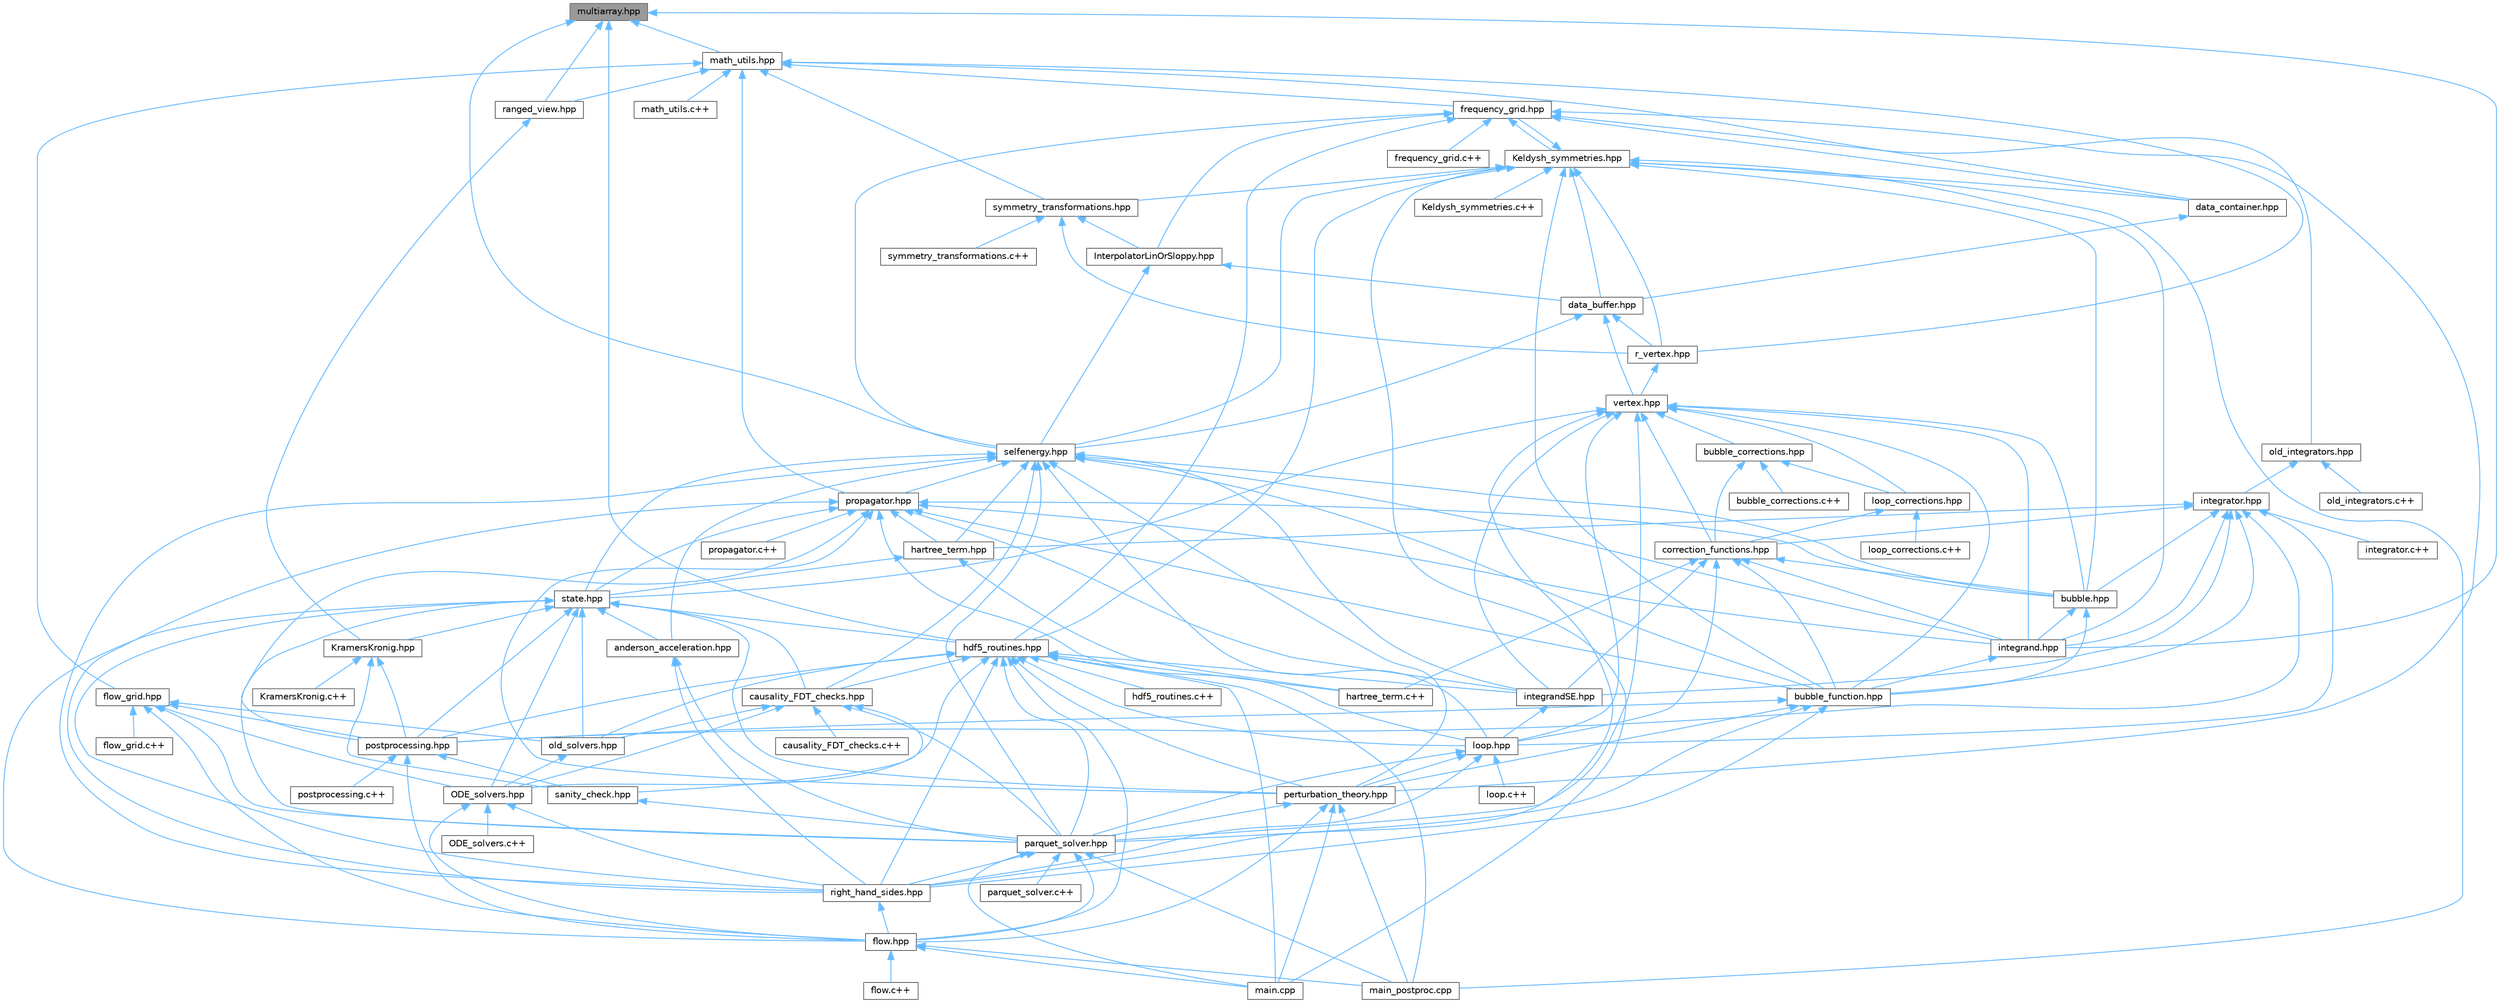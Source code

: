 digraph "multiarray.hpp"
{
 // INTERACTIVE_SVG=YES
 // LATEX_PDF_SIZE
  bgcolor="transparent";
  edge [fontname=Helvetica,fontsize=10,labelfontname=Helvetica,labelfontsize=10];
  node [fontname=Helvetica,fontsize=10,shape=box,height=0.2,width=0.4];
  Node1 [id="Node000001",label="multiarray.hpp",height=0.2,width=0.4,color="gray40", fillcolor="grey60", style="filled", fontcolor="black",tooltip=" "];
  Node1 -> Node2 [id="edge1_Node000001_Node000002",dir="back",color="steelblue1",style="solid",tooltip=" "];
  Node2 [id="Node000002",label="hdf5_routines.hpp",height=0.2,width=0.4,color="grey40", fillcolor="white", style="filled",URL="$d5/de4/hdf5__routines_8hpp.html",tooltip=" "];
  Node2 -> Node3 [id="edge2_Node000002_Node000003",dir="back",color="steelblue1",style="solid",tooltip=" "];
  Node3 [id="Node000003",label="ODE_solvers.hpp",height=0.2,width=0.4,color="grey40", fillcolor="white", style="filled",URL="$da/dc3/ODE__solvers_8hpp.html",tooltip=" "];
  Node3 -> Node4 [id="edge3_Node000003_Node000004",dir="back",color="steelblue1",style="solid",tooltip=" "];
  Node4 [id="Node000004",label="ODE_solvers.c++",height=0.2,width=0.4,color="grey40", fillcolor="white", style="filled",URL="$de/dd8/ODE__solvers_8c_09_09.html",tooltip=" "];
  Node3 -> Node5 [id="edge4_Node000003_Node000005",dir="back",color="steelblue1",style="solid",tooltip=" "];
  Node5 [id="Node000005",label="flow.hpp",height=0.2,width=0.4,color="grey40", fillcolor="white", style="filled",URL="$d5/d21/flow_8hpp.html",tooltip=" "];
  Node5 -> Node6 [id="edge5_Node000005_Node000006",dir="back",color="steelblue1",style="solid",tooltip=" "];
  Node6 [id="Node000006",label="flow.c++",height=0.2,width=0.4,color="grey40", fillcolor="white", style="filled",URL="$d4/dde/flow_8c_09_09.html",tooltip=" "];
  Node5 -> Node7 [id="edge6_Node000005_Node000007",dir="back",color="steelblue1",style="solid",tooltip=" "];
  Node7 [id="Node000007",label="main.cpp",height=0.2,width=0.4,color="grey40", fillcolor="white", style="filled",URL="$df/d0a/main_8cpp.html",tooltip=" "];
  Node5 -> Node8 [id="edge7_Node000005_Node000008",dir="back",color="steelblue1",style="solid",tooltip=" "];
  Node8 [id="Node000008",label="main_postproc.cpp",height=0.2,width=0.4,color="grey40", fillcolor="white", style="filled",URL="$dd/d00/main__postproc_8cpp.html",tooltip=" "];
  Node3 -> Node9 [id="edge8_Node000003_Node000009",dir="back",color="steelblue1",style="solid",tooltip=" "];
  Node9 [id="Node000009",label="right_hand_sides.hpp",height=0.2,width=0.4,color="grey40", fillcolor="white", style="filled",URL="$d8/dea/right__hand__sides_8hpp.html",tooltip=" "];
  Node9 -> Node5 [id="edge9_Node000009_Node000005",dir="back",color="steelblue1",style="solid",tooltip=" "];
  Node2 -> Node10 [id="edge10_Node000002_Node000010",dir="back",color="steelblue1",style="solid",tooltip=" "];
  Node10 [id="Node000010",label="causality_FDT_checks.hpp",height=0.2,width=0.4,color="grey40", fillcolor="white", style="filled",URL="$d1/d75/causality__FDT__checks_8hpp.html",tooltip=" "];
  Node10 -> Node3 [id="edge11_Node000010_Node000003",dir="back",color="steelblue1",style="solid",tooltip=" "];
  Node10 -> Node11 [id="edge12_Node000010_Node000011",dir="back",color="steelblue1",style="solid",tooltip=" "];
  Node11 [id="Node000011",label="causality_FDT_checks.c++",height=0.2,width=0.4,color="grey40", fillcolor="white", style="filled",URL="$d8/dca/causality__FDT__checks_8c_09_09.html",tooltip=" "];
  Node10 -> Node12 [id="edge13_Node000010_Node000012",dir="back",color="steelblue1",style="solid",tooltip=" "];
  Node12 [id="Node000012",label="old_solvers.hpp",height=0.2,width=0.4,color="grey40", fillcolor="white", style="filled",URL="$dd/df7/old__solvers_8hpp.html",tooltip=" "];
  Node12 -> Node3 [id="edge14_Node000012_Node000003",dir="back",color="steelblue1",style="solid",tooltip=" "];
  Node10 -> Node13 [id="edge15_Node000010_Node000013",dir="back",color="steelblue1",style="solid",tooltip=" "];
  Node13 [id="Node000013",label="parquet_solver.hpp",height=0.2,width=0.4,color="grey40", fillcolor="white", style="filled",URL="$dd/d0a/parquet__solver_8hpp.html",tooltip=" "];
  Node13 -> Node5 [id="edge16_Node000013_Node000005",dir="back",color="steelblue1",style="solid",tooltip=" "];
  Node13 -> Node7 [id="edge17_Node000013_Node000007",dir="back",color="steelblue1",style="solid",tooltip=" "];
  Node13 -> Node8 [id="edge18_Node000013_Node000008",dir="back",color="steelblue1",style="solid",tooltip=" "];
  Node13 -> Node14 [id="edge19_Node000013_Node000014",dir="back",color="steelblue1",style="solid",tooltip=" "];
  Node14 [id="Node000014",label="parquet_solver.c++",height=0.2,width=0.4,color="grey40", fillcolor="white", style="filled",URL="$d5/d94/parquet__solver_8c_09_09.html",tooltip=" "];
  Node13 -> Node9 [id="edge20_Node000013_Node000009",dir="back",color="steelblue1",style="solid",tooltip=" "];
  Node10 -> Node15 [id="edge21_Node000010_Node000015",dir="back",color="steelblue1",style="solid",tooltip=" "];
  Node15 [id="Node000015",label="sanity_check.hpp",height=0.2,width=0.4,color="grey40", fillcolor="white", style="filled",URL="$d2/d3f/sanity__check_8hpp.html",tooltip=" "];
  Node15 -> Node13 [id="edge22_Node000015_Node000013",dir="back",color="steelblue1",style="solid",tooltip=" "];
  Node2 -> Node5 [id="edge23_Node000002_Node000005",dir="back",color="steelblue1",style="solid",tooltip=" "];
  Node2 -> Node16 [id="edge24_Node000002_Node000016",dir="back",color="steelblue1",style="solid",tooltip=" "];
  Node16 [id="Node000016",label="hartree_term.c++",height=0.2,width=0.4,color="grey40", fillcolor="white", style="filled",URL="$d4/d92/hartree__term_8c_09_09.html",tooltip=" "];
  Node2 -> Node17 [id="edge25_Node000002_Node000017",dir="back",color="steelblue1",style="solid",tooltip=" "];
  Node17 [id="Node000017",label="hdf5_routines.c++",height=0.2,width=0.4,color="grey40", fillcolor="white", style="filled",URL="$d5/d4f/hdf5__routines_8c_09_09.html",tooltip=" "];
  Node2 -> Node18 [id="edge26_Node000002_Node000018",dir="back",color="steelblue1",style="solid",tooltip=" "];
  Node18 [id="Node000018",label="integrandSE.hpp",height=0.2,width=0.4,color="grey40", fillcolor="white", style="filled",URL="$de/d65/integrandSE_8hpp.html",tooltip=" "];
  Node18 -> Node19 [id="edge27_Node000018_Node000019",dir="back",color="steelblue1",style="solid",tooltip=" "];
  Node19 [id="Node000019",label="loop.hpp",height=0.2,width=0.4,color="grey40", fillcolor="white", style="filled",URL="$d8/d1d/loop_8hpp.html",tooltip=" "];
  Node19 -> Node20 [id="edge28_Node000019_Node000020",dir="back",color="steelblue1",style="solid",tooltip=" "];
  Node20 [id="Node000020",label="loop.c++",height=0.2,width=0.4,color="grey40", fillcolor="white", style="filled",URL="$d5/dae/loop_8c_09_09.html",tooltip=" "];
  Node19 -> Node13 [id="edge29_Node000019_Node000013",dir="back",color="steelblue1",style="solid",tooltip=" "];
  Node19 -> Node21 [id="edge30_Node000019_Node000021",dir="back",color="steelblue1",style="solid",tooltip=" "];
  Node21 [id="Node000021",label="perturbation_theory.hpp",height=0.2,width=0.4,color="grey40", fillcolor="white", style="filled",URL="$d5/d0d/perturbation__theory_8hpp.html",tooltip=" "];
  Node21 -> Node5 [id="edge31_Node000021_Node000005",dir="back",color="steelblue1",style="solid",tooltip=" "];
  Node21 -> Node7 [id="edge32_Node000021_Node000007",dir="back",color="steelblue1",style="solid",tooltip=" "];
  Node21 -> Node8 [id="edge33_Node000021_Node000008",dir="back",color="steelblue1",style="solid",tooltip=" "];
  Node21 -> Node13 [id="edge34_Node000021_Node000013",dir="back",color="steelblue1",style="solid",tooltip=" "];
  Node19 -> Node9 [id="edge35_Node000019_Node000009",dir="back",color="steelblue1",style="solid",tooltip=" "];
  Node2 -> Node19 [id="edge36_Node000002_Node000019",dir="back",color="steelblue1",style="solid",tooltip=" "];
  Node2 -> Node7 [id="edge37_Node000002_Node000007",dir="back",color="steelblue1",style="solid",tooltip=" "];
  Node2 -> Node8 [id="edge38_Node000002_Node000008",dir="back",color="steelblue1",style="solid",tooltip=" "];
  Node2 -> Node12 [id="edge39_Node000002_Node000012",dir="back",color="steelblue1",style="solid",tooltip=" "];
  Node2 -> Node13 [id="edge40_Node000002_Node000013",dir="back",color="steelblue1",style="solid",tooltip=" "];
  Node2 -> Node21 [id="edge41_Node000002_Node000021",dir="back",color="steelblue1",style="solid",tooltip=" "];
  Node2 -> Node22 [id="edge42_Node000002_Node000022",dir="back",color="steelblue1",style="solid",tooltip=" "];
  Node22 [id="Node000022",label="postprocessing.hpp",height=0.2,width=0.4,color="grey40", fillcolor="white", style="filled",URL="$d4/d81/postprocessing_8hpp.html",tooltip=" "];
  Node22 -> Node5 [id="edge43_Node000022_Node000005",dir="back",color="steelblue1",style="solid",tooltip=" "];
  Node22 -> Node23 [id="edge44_Node000022_Node000023",dir="back",color="steelblue1",style="solid",tooltip=" "];
  Node23 [id="Node000023",label="postprocessing.c++",height=0.2,width=0.4,color="grey40", fillcolor="white", style="filled",URL="$d9/dae/postprocessing_8c_09_09.html",tooltip=" "];
  Node22 -> Node15 [id="edge45_Node000022_Node000015",dir="back",color="steelblue1",style="solid",tooltip=" "];
  Node2 -> Node9 [id="edge46_Node000002_Node000009",dir="back",color="steelblue1",style="solid",tooltip=" "];
  Node1 -> Node24 [id="edge47_Node000001_Node000024",dir="back",color="steelblue1",style="solid",tooltip=" "];
  Node24 [id="Node000024",label="integrand.hpp",height=0.2,width=0.4,color="grey40", fillcolor="white", style="filled",URL="$df/d83/integrand_8hpp.html",tooltip=" "];
  Node24 -> Node25 [id="edge48_Node000024_Node000025",dir="back",color="steelblue1",style="solid",tooltip=" "];
  Node25 [id="Node000025",label="bubble_function.hpp",height=0.2,width=0.4,color="grey40", fillcolor="white", style="filled",URL="$de/de8/bubble__function_8hpp.html",tooltip=" "];
  Node25 -> Node13 [id="edge49_Node000025_Node000013",dir="back",color="steelblue1",style="solid",tooltip=" "];
  Node25 -> Node21 [id="edge50_Node000025_Node000021",dir="back",color="steelblue1",style="solid",tooltip=" "];
  Node25 -> Node22 [id="edge51_Node000025_Node000022",dir="back",color="steelblue1",style="solid",tooltip=" "];
  Node25 -> Node9 [id="edge52_Node000025_Node000009",dir="back",color="steelblue1",style="solid",tooltip=" "];
  Node1 -> Node26 [id="edge53_Node000001_Node000026",dir="back",color="steelblue1",style="solid",tooltip=" "];
  Node26 [id="Node000026",label="math_utils.hpp",height=0.2,width=0.4,color="grey40", fillcolor="white", style="filled",URL="$de/dbb/math__utils_8hpp.html",tooltip=" "];
  Node26 -> Node27 [id="edge54_Node000026_Node000027",dir="back",color="steelblue1",style="solid",tooltip=" "];
  Node27 [id="Node000027",label="data_container.hpp",height=0.2,width=0.4,color="grey40", fillcolor="white", style="filled",URL="$da/dbc/data__container_8hpp.html",tooltip=" "];
  Node27 -> Node28 [id="edge55_Node000027_Node000028",dir="back",color="steelblue1",style="solid",tooltip=" "];
  Node28 [id="Node000028",label="data_buffer.hpp",height=0.2,width=0.4,color="grey40", fillcolor="white", style="filled",URL="$dc/d80/data__buffer_8hpp.html",tooltip=" "];
  Node28 -> Node29 [id="edge56_Node000028_Node000029",dir="back",color="steelblue1",style="solid",tooltip=" "];
  Node29 [id="Node000029",label="r_vertex.hpp",height=0.2,width=0.4,color="grey40", fillcolor="white", style="filled",URL="$d3/d22/r__vertex_8hpp.html",tooltip=" "];
  Node29 -> Node30 [id="edge57_Node000029_Node000030",dir="back",color="steelblue1",style="solid",tooltip=" "];
  Node30 [id="Node000030",label="vertex.hpp",height=0.2,width=0.4,color="grey40", fillcolor="white", style="filled",URL="$d1/d2d/vertex_8hpp.html",tooltip=" "];
  Node30 -> Node31 [id="edge58_Node000030_Node000031",dir="back",color="steelblue1",style="solid",tooltip=" "];
  Node31 [id="Node000031",label="bubble.hpp",height=0.2,width=0.4,color="grey40", fillcolor="white", style="filled",URL="$d0/dac/bubble_8hpp.html",tooltip=" "];
  Node31 -> Node25 [id="edge59_Node000031_Node000025",dir="back",color="steelblue1",style="solid",tooltip=" "];
  Node31 -> Node24 [id="edge60_Node000031_Node000024",dir="back",color="steelblue1",style="solid",tooltip=" "];
  Node30 -> Node32 [id="edge61_Node000030_Node000032",dir="back",color="steelblue1",style="solid",tooltip=" "];
  Node32 [id="Node000032",label="bubble_corrections.hpp",height=0.2,width=0.4,color="grey40", fillcolor="white", style="filled",URL="$dd/dea/bubble__corrections_8hpp.html",tooltip=" "];
  Node32 -> Node33 [id="edge62_Node000032_Node000033",dir="back",color="steelblue1",style="solid",tooltip=" "];
  Node33 [id="Node000033",label="bubble_corrections.c++",height=0.2,width=0.4,color="grey40", fillcolor="white", style="filled",URL="$d7/d3a/bubble__corrections_8c_09_09.html",tooltip=" "];
  Node32 -> Node34 [id="edge63_Node000032_Node000034",dir="back",color="steelblue1",style="solid",tooltip=" "];
  Node34 [id="Node000034",label="correction_functions.hpp",height=0.2,width=0.4,color="grey40", fillcolor="white", style="filled",URL="$d2/df0/correction__functions_8hpp.html",tooltip=" "];
  Node34 -> Node31 [id="edge64_Node000034_Node000031",dir="back",color="steelblue1",style="solid",tooltip=" "];
  Node34 -> Node25 [id="edge65_Node000034_Node000025",dir="back",color="steelblue1",style="solid",tooltip=" "];
  Node34 -> Node16 [id="edge66_Node000034_Node000016",dir="back",color="steelblue1",style="solid",tooltip=" "];
  Node34 -> Node24 [id="edge67_Node000034_Node000024",dir="back",color="steelblue1",style="solid",tooltip=" "];
  Node34 -> Node18 [id="edge68_Node000034_Node000018",dir="back",color="steelblue1",style="solid",tooltip=" "];
  Node34 -> Node19 [id="edge69_Node000034_Node000019",dir="back",color="steelblue1",style="solid",tooltip=" "];
  Node32 -> Node35 [id="edge70_Node000032_Node000035",dir="back",color="steelblue1",style="solid",tooltip=" "];
  Node35 [id="Node000035",label="loop_corrections.hpp",height=0.2,width=0.4,color="grey40", fillcolor="white", style="filled",URL="$d0/d0e/loop__corrections_8hpp.html",tooltip=" "];
  Node35 -> Node34 [id="edge71_Node000035_Node000034",dir="back",color="steelblue1",style="solid",tooltip=" "];
  Node35 -> Node36 [id="edge72_Node000035_Node000036",dir="back",color="steelblue1",style="solid",tooltip=" "];
  Node36 [id="Node000036",label="loop_corrections.c++",height=0.2,width=0.4,color="grey40", fillcolor="white", style="filled",URL="$d7/df0/loop__corrections_8c_09_09.html",tooltip=" "];
  Node30 -> Node25 [id="edge73_Node000030_Node000025",dir="back",color="steelblue1",style="solid",tooltip=" "];
  Node30 -> Node34 [id="edge74_Node000030_Node000034",dir="back",color="steelblue1",style="solid",tooltip=" "];
  Node30 -> Node24 [id="edge75_Node000030_Node000024",dir="back",color="steelblue1",style="solid",tooltip=" "];
  Node30 -> Node18 [id="edge76_Node000030_Node000018",dir="back",color="steelblue1",style="solid",tooltip=" "];
  Node30 -> Node19 [id="edge77_Node000030_Node000019",dir="back",color="steelblue1",style="solid",tooltip=" "];
  Node30 -> Node35 [id="edge78_Node000030_Node000035",dir="back",color="steelblue1",style="solid",tooltip=" "];
  Node30 -> Node13 [id="edge79_Node000030_Node000013",dir="back",color="steelblue1",style="solid",tooltip=" "];
  Node30 -> Node9 [id="edge80_Node000030_Node000009",dir="back",color="steelblue1",style="solid",tooltip=" "];
  Node30 -> Node37 [id="edge81_Node000030_Node000037",dir="back",color="steelblue1",style="solid",tooltip=" "];
  Node37 [id="Node000037",label="state.hpp",height=0.2,width=0.4,color="grey40", fillcolor="white", style="filled",URL="$da/d3b/state_8hpp.html",tooltip=" "];
  Node37 -> Node38 [id="edge82_Node000037_Node000038",dir="back",color="steelblue1",style="solid",tooltip=" "];
  Node38 [id="Node000038",label="KramersKronig.hpp",height=0.2,width=0.4,color="grey40", fillcolor="white", style="filled",URL="$d1/db3/KramersKronig_8hpp.html",tooltip=" "];
  Node38 -> Node39 [id="edge83_Node000038_Node000039",dir="back",color="steelblue1",style="solid",tooltip=" "];
  Node39 [id="Node000039",label="KramersKronig.c++",height=0.2,width=0.4,color="grey40", fillcolor="white", style="filled",URL="$d7/d43/KramersKronig_8c_09_09.html",tooltip=" "];
  Node38 -> Node22 [id="edge84_Node000038_Node000022",dir="back",color="steelblue1",style="solid",tooltip=" "];
  Node38 -> Node15 [id="edge85_Node000038_Node000015",dir="back",color="steelblue1",style="solid",tooltip=" "];
  Node37 -> Node3 [id="edge86_Node000037_Node000003",dir="back",color="steelblue1",style="solid",tooltip=" "];
  Node37 -> Node40 [id="edge87_Node000037_Node000040",dir="back",color="steelblue1",style="solid",tooltip=" "];
  Node40 [id="Node000040",label="anderson_acceleration.hpp",height=0.2,width=0.4,color="grey40", fillcolor="white", style="filled",URL="$d6/d7b/anderson__acceleration_8hpp.html",tooltip=" "];
  Node40 -> Node13 [id="edge88_Node000040_Node000013",dir="back",color="steelblue1",style="solid",tooltip=" "];
  Node40 -> Node9 [id="edge89_Node000040_Node000009",dir="back",color="steelblue1",style="solid",tooltip=" "];
  Node37 -> Node10 [id="edge90_Node000037_Node000010",dir="back",color="steelblue1",style="solid",tooltip=" "];
  Node37 -> Node5 [id="edge91_Node000037_Node000005",dir="back",color="steelblue1",style="solid",tooltip=" "];
  Node37 -> Node2 [id="edge92_Node000037_Node000002",dir="back",color="steelblue1",style="solid",tooltip=" "];
  Node37 -> Node12 [id="edge93_Node000037_Node000012",dir="back",color="steelblue1",style="solid",tooltip=" "];
  Node37 -> Node13 [id="edge94_Node000037_Node000013",dir="back",color="steelblue1",style="solid",tooltip=" "];
  Node37 -> Node21 [id="edge95_Node000037_Node000021",dir="back",color="steelblue1",style="solid",tooltip=" "];
  Node37 -> Node22 [id="edge96_Node000037_Node000022",dir="back",color="steelblue1",style="solid",tooltip=" "];
  Node37 -> Node9 [id="edge97_Node000037_Node000009",dir="back",color="steelblue1",style="solid",tooltip=" "];
  Node28 -> Node41 [id="edge98_Node000028_Node000041",dir="back",color="steelblue1",style="solid",tooltip=" "];
  Node41 [id="Node000041",label="selfenergy.hpp",height=0.2,width=0.4,color="grey40", fillcolor="white", style="filled",URL="$d6/d2d/selfenergy_8hpp.html",tooltip=" "];
  Node41 -> Node40 [id="edge99_Node000041_Node000040",dir="back",color="steelblue1",style="solid",tooltip=" "];
  Node41 -> Node31 [id="edge100_Node000041_Node000031",dir="back",color="steelblue1",style="solid",tooltip=" "];
  Node41 -> Node25 [id="edge101_Node000041_Node000025",dir="back",color="steelblue1",style="solid",tooltip=" "];
  Node41 -> Node10 [id="edge102_Node000041_Node000010",dir="back",color="steelblue1",style="solid",tooltip=" "];
  Node41 -> Node42 [id="edge103_Node000041_Node000042",dir="back",color="steelblue1",style="solid",tooltip=" "];
  Node42 [id="Node000042",label="hartree_term.hpp",height=0.2,width=0.4,color="grey40", fillcolor="white", style="filled",URL="$d1/db3/hartree__term_8hpp.html",tooltip=" "];
  Node42 -> Node16 [id="edge104_Node000042_Node000016",dir="back",color="steelblue1",style="solid",tooltip=" "];
  Node42 -> Node37 [id="edge105_Node000042_Node000037",dir="back",color="steelblue1",style="solid",tooltip=" "];
  Node41 -> Node24 [id="edge106_Node000041_Node000024",dir="back",color="steelblue1",style="solid",tooltip=" "];
  Node41 -> Node18 [id="edge107_Node000041_Node000018",dir="back",color="steelblue1",style="solid",tooltip=" "];
  Node41 -> Node19 [id="edge108_Node000041_Node000019",dir="back",color="steelblue1",style="solid",tooltip=" "];
  Node41 -> Node13 [id="edge109_Node000041_Node000013",dir="back",color="steelblue1",style="solid",tooltip=" "];
  Node41 -> Node21 [id="edge110_Node000041_Node000021",dir="back",color="steelblue1",style="solid",tooltip=" "];
  Node41 -> Node43 [id="edge111_Node000041_Node000043",dir="back",color="steelblue1",style="solid",tooltip=" "];
  Node43 [id="Node000043",label="propagator.hpp",height=0.2,width=0.4,color="grey40", fillcolor="white", style="filled",URL="$d5/df7/propagator_8hpp.html",tooltip=" "];
  Node43 -> Node31 [id="edge112_Node000043_Node000031",dir="back",color="steelblue1",style="solid",tooltip=" "];
  Node43 -> Node25 [id="edge113_Node000043_Node000025",dir="back",color="steelblue1",style="solid",tooltip=" "];
  Node43 -> Node42 [id="edge114_Node000043_Node000042",dir="back",color="steelblue1",style="solid",tooltip=" "];
  Node43 -> Node24 [id="edge115_Node000043_Node000024",dir="back",color="steelblue1",style="solid",tooltip=" "];
  Node43 -> Node18 [id="edge116_Node000043_Node000018",dir="back",color="steelblue1",style="solid",tooltip=" "];
  Node43 -> Node19 [id="edge117_Node000043_Node000019",dir="back",color="steelblue1",style="solid",tooltip=" "];
  Node43 -> Node21 [id="edge118_Node000043_Node000021",dir="back",color="steelblue1",style="solid",tooltip=" "];
  Node43 -> Node22 [id="edge119_Node000043_Node000022",dir="back",color="steelblue1",style="solid",tooltip=" "];
  Node43 -> Node44 [id="edge120_Node000043_Node000044",dir="back",color="steelblue1",style="solid",tooltip=" "];
  Node44 [id="Node000044",label="propagator.c++",height=0.2,width=0.4,color="grey40", fillcolor="white", style="filled",URL="$de/d5d/propagator_8c_09_09.html",tooltip=" "];
  Node43 -> Node9 [id="edge121_Node000043_Node000009",dir="back",color="steelblue1",style="solid",tooltip=" "];
  Node43 -> Node37 [id="edge122_Node000043_Node000037",dir="back",color="steelblue1",style="solid",tooltip=" "];
  Node41 -> Node9 [id="edge123_Node000041_Node000009",dir="back",color="steelblue1",style="solid",tooltip=" "];
  Node41 -> Node37 [id="edge124_Node000041_Node000037",dir="back",color="steelblue1",style="solid",tooltip=" "];
  Node28 -> Node30 [id="edge125_Node000028_Node000030",dir="back",color="steelblue1",style="solid",tooltip=" "];
  Node26 -> Node45 [id="edge126_Node000026_Node000045",dir="back",color="steelblue1",style="solid",tooltip=" "];
  Node45 [id="Node000045",label="flow_grid.hpp",height=0.2,width=0.4,color="grey40", fillcolor="white", style="filled",URL="$d5/dd1/flow__grid_8hpp.html",tooltip=" "];
  Node45 -> Node3 [id="edge127_Node000045_Node000003",dir="back",color="steelblue1",style="solid",tooltip=" "];
  Node45 -> Node5 [id="edge128_Node000045_Node000005",dir="back",color="steelblue1",style="solid",tooltip=" "];
  Node45 -> Node46 [id="edge129_Node000045_Node000046",dir="back",color="steelblue1",style="solid",tooltip=" "];
  Node46 [id="Node000046",label="flow_grid.c++",height=0.2,width=0.4,color="grey40", fillcolor="white", style="filled",URL="$d6/d8d/flow__grid_8c_09_09.html",tooltip=" "];
  Node45 -> Node12 [id="edge130_Node000045_Node000012",dir="back",color="steelblue1",style="solid",tooltip=" "];
  Node45 -> Node13 [id="edge131_Node000045_Node000013",dir="back",color="steelblue1",style="solid",tooltip=" "];
  Node45 -> Node22 [id="edge132_Node000045_Node000022",dir="back",color="steelblue1",style="solid",tooltip=" "];
  Node26 -> Node47 [id="edge133_Node000026_Node000047",dir="back",color="steelblue1",style="solid",tooltip=" "];
  Node47 [id="Node000047",label="frequency_grid.hpp",height=0.2,width=0.4,color="grey40", fillcolor="white", style="filled",URL="$d5/d39/frequency__grid_8hpp.html",tooltip=" "];
  Node47 -> Node48 [id="edge134_Node000047_Node000048",dir="back",color="steelblue1",style="solid",tooltip=" "];
  Node48 [id="Node000048",label="InterpolatorLinOrSloppy.hpp",height=0.2,width=0.4,color="grey40", fillcolor="white", style="filled",URL="$d3/d17/InterpolatorLinOrSloppy_8hpp.html",tooltip=" "];
  Node48 -> Node28 [id="edge135_Node000048_Node000028",dir="back",color="steelblue1",style="solid",tooltip=" "];
  Node48 -> Node41 [id="edge136_Node000048_Node000041",dir="back",color="steelblue1",style="solid",tooltip=" "];
  Node47 -> Node49 [id="edge137_Node000047_Node000049",dir="back",color="steelblue1",style="solid",tooltip=" "];
  Node49 [id="Node000049",label="Keldysh_symmetries.hpp",height=0.2,width=0.4,color="grey40", fillcolor="white", style="filled",URL="$d2/d1a/Keldysh__symmetries_8hpp.html",tooltip=" "];
  Node49 -> Node50 [id="edge138_Node000049_Node000050",dir="back",color="steelblue1",style="solid",tooltip=" "];
  Node50 [id="Node000050",label="Keldysh_symmetries.c++",height=0.2,width=0.4,color="grey40", fillcolor="white", style="filled",URL="$d4/de0/Keldysh__symmetries_8c_09_09.html",tooltip=" "];
  Node49 -> Node31 [id="edge139_Node000049_Node000031",dir="back",color="steelblue1",style="solid",tooltip=" "];
  Node49 -> Node25 [id="edge140_Node000049_Node000025",dir="back",color="steelblue1",style="solid",tooltip=" "];
  Node49 -> Node28 [id="edge141_Node000049_Node000028",dir="back",color="steelblue1",style="solid",tooltip=" "];
  Node49 -> Node27 [id="edge142_Node000049_Node000027",dir="back",color="steelblue1",style="solid",tooltip=" "];
  Node49 -> Node47 [id="edge143_Node000049_Node000047",dir="back",color="steelblue1",style="solid",tooltip=" "];
  Node49 -> Node2 [id="edge144_Node000049_Node000002",dir="back",color="steelblue1",style="solid",tooltip=" "];
  Node49 -> Node24 [id="edge145_Node000049_Node000024",dir="back",color="steelblue1",style="solid",tooltip=" "];
  Node49 -> Node7 [id="edge146_Node000049_Node000007",dir="back",color="steelblue1",style="solid",tooltip=" "];
  Node49 -> Node8 [id="edge147_Node000049_Node000008",dir="back",color="steelblue1",style="solid",tooltip=" "];
  Node49 -> Node29 [id="edge148_Node000049_Node000029",dir="back",color="steelblue1",style="solid",tooltip=" "];
  Node49 -> Node41 [id="edge149_Node000049_Node000041",dir="back",color="steelblue1",style="solid",tooltip=" "];
  Node49 -> Node51 [id="edge150_Node000049_Node000051",dir="back",color="steelblue1",style="solid",tooltip=" "];
  Node51 [id="Node000051",label="symmetry_transformations.hpp",height=0.2,width=0.4,color="grey40", fillcolor="white", style="filled",URL="$db/d7d/symmetry__transformations_8hpp.html",tooltip=" "];
  Node51 -> Node48 [id="edge151_Node000051_Node000048",dir="back",color="steelblue1",style="solid",tooltip=" "];
  Node51 -> Node29 [id="edge152_Node000051_Node000029",dir="back",color="steelblue1",style="solid",tooltip=" "];
  Node51 -> Node52 [id="edge153_Node000051_Node000052",dir="back",color="steelblue1",style="solid",tooltip=" "];
  Node52 [id="Node000052",label="symmetry_transformations.c++",height=0.2,width=0.4,color="grey40", fillcolor="white", style="filled",URL="$d5/def/symmetry__transformations_8c_09_09.html",tooltip=" "];
  Node47 -> Node27 [id="edge154_Node000047_Node000027",dir="back",color="steelblue1",style="solid",tooltip=" "];
  Node47 -> Node53 [id="edge155_Node000047_Node000053",dir="back",color="steelblue1",style="solid",tooltip=" "];
  Node53 [id="Node000053",label="frequency_grid.c++",height=0.2,width=0.4,color="grey40", fillcolor="white", style="filled",URL="$d5/d3d/frequency__grid_8c_09_09.html",tooltip=" "];
  Node47 -> Node2 [id="edge156_Node000047_Node000002",dir="back",color="steelblue1",style="solid",tooltip=" "];
  Node47 -> Node54 [id="edge157_Node000047_Node000054",dir="back",color="steelblue1",style="solid",tooltip=" "];
  Node54 [id="Node000054",label="old_integrators.hpp",height=0.2,width=0.4,color="grey40", fillcolor="white", style="filled",URL="$d7/d65/old__integrators_8hpp.html",tooltip=" "];
  Node54 -> Node55 [id="edge158_Node000054_Node000055",dir="back",color="steelblue1",style="solid",tooltip=" "];
  Node55 [id="Node000055",label="integrator.hpp",height=0.2,width=0.4,color="grey40", fillcolor="white", style="filled",URL="$dd/d1f/integrator_8hpp.html",tooltip=" "];
  Node55 -> Node31 [id="edge159_Node000055_Node000031",dir="back",color="steelblue1",style="solid",tooltip=" "];
  Node55 -> Node25 [id="edge160_Node000055_Node000025",dir="back",color="steelblue1",style="solid",tooltip=" "];
  Node55 -> Node34 [id="edge161_Node000055_Node000034",dir="back",color="steelblue1",style="solid",tooltip=" "];
  Node55 -> Node42 [id="edge162_Node000055_Node000042",dir="back",color="steelblue1",style="solid",tooltip=" "];
  Node55 -> Node24 [id="edge163_Node000055_Node000024",dir="back",color="steelblue1",style="solid",tooltip=" "];
  Node55 -> Node18 [id="edge164_Node000055_Node000018",dir="back",color="steelblue1",style="solid",tooltip=" "];
  Node55 -> Node56 [id="edge165_Node000055_Node000056",dir="back",color="steelblue1",style="solid",tooltip=" "];
  Node56 [id="Node000056",label="integrator.c++",height=0.2,width=0.4,color="grey40", fillcolor="white", style="filled",URL="$d7/d61/integrator_8c_09_09.html",tooltip=" "];
  Node55 -> Node19 [id="edge166_Node000055_Node000019",dir="back",color="steelblue1",style="solid",tooltip=" "];
  Node55 -> Node22 [id="edge167_Node000055_Node000022",dir="back",color="steelblue1",style="solid",tooltip=" "];
  Node54 -> Node57 [id="edge168_Node000054_Node000057",dir="back",color="steelblue1",style="solid",tooltip=" "];
  Node57 [id="Node000057",label="old_integrators.c++",height=0.2,width=0.4,color="grey40", fillcolor="white", style="filled",URL="$de/d11/old__integrators_8c_09_09.html",tooltip=" "];
  Node47 -> Node21 [id="edge169_Node000047_Node000021",dir="back",color="steelblue1",style="solid",tooltip=" "];
  Node47 -> Node41 [id="edge170_Node000047_Node000041",dir="back",color="steelblue1",style="solid",tooltip=" "];
  Node26 -> Node58 [id="edge171_Node000026_Node000058",dir="back",color="steelblue1",style="solid",tooltip=" "];
  Node58 [id="Node000058",label="math_utils.c++",height=0.2,width=0.4,color="grey40", fillcolor="white", style="filled",URL="$df/d31/math__utils_8c_09_09.html",tooltip=" "];
  Node26 -> Node43 [id="edge172_Node000026_Node000043",dir="back",color="steelblue1",style="solid",tooltip=" "];
  Node26 -> Node29 [id="edge173_Node000026_Node000029",dir="back",color="steelblue1",style="solid",tooltip=" "];
  Node26 -> Node59 [id="edge174_Node000026_Node000059",dir="back",color="steelblue1",style="solid",tooltip=" "];
  Node59 [id="Node000059",label="ranged_view.hpp",height=0.2,width=0.4,color="grey40", fillcolor="white", style="filled",URL="$dd/df3/ranged__view_8hpp.html",tooltip=" "];
  Node59 -> Node38 [id="edge175_Node000059_Node000038",dir="back",color="steelblue1",style="solid",tooltip=" "];
  Node26 -> Node51 [id="edge176_Node000026_Node000051",dir="back",color="steelblue1",style="solid",tooltip=" "];
  Node1 -> Node59 [id="edge177_Node000001_Node000059",dir="back",color="steelblue1",style="solid",tooltip=" "];
  Node1 -> Node41 [id="edge178_Node000001_Node000041",dir="back",color="steelblue1",style="solid",tooltip=" "];
}
